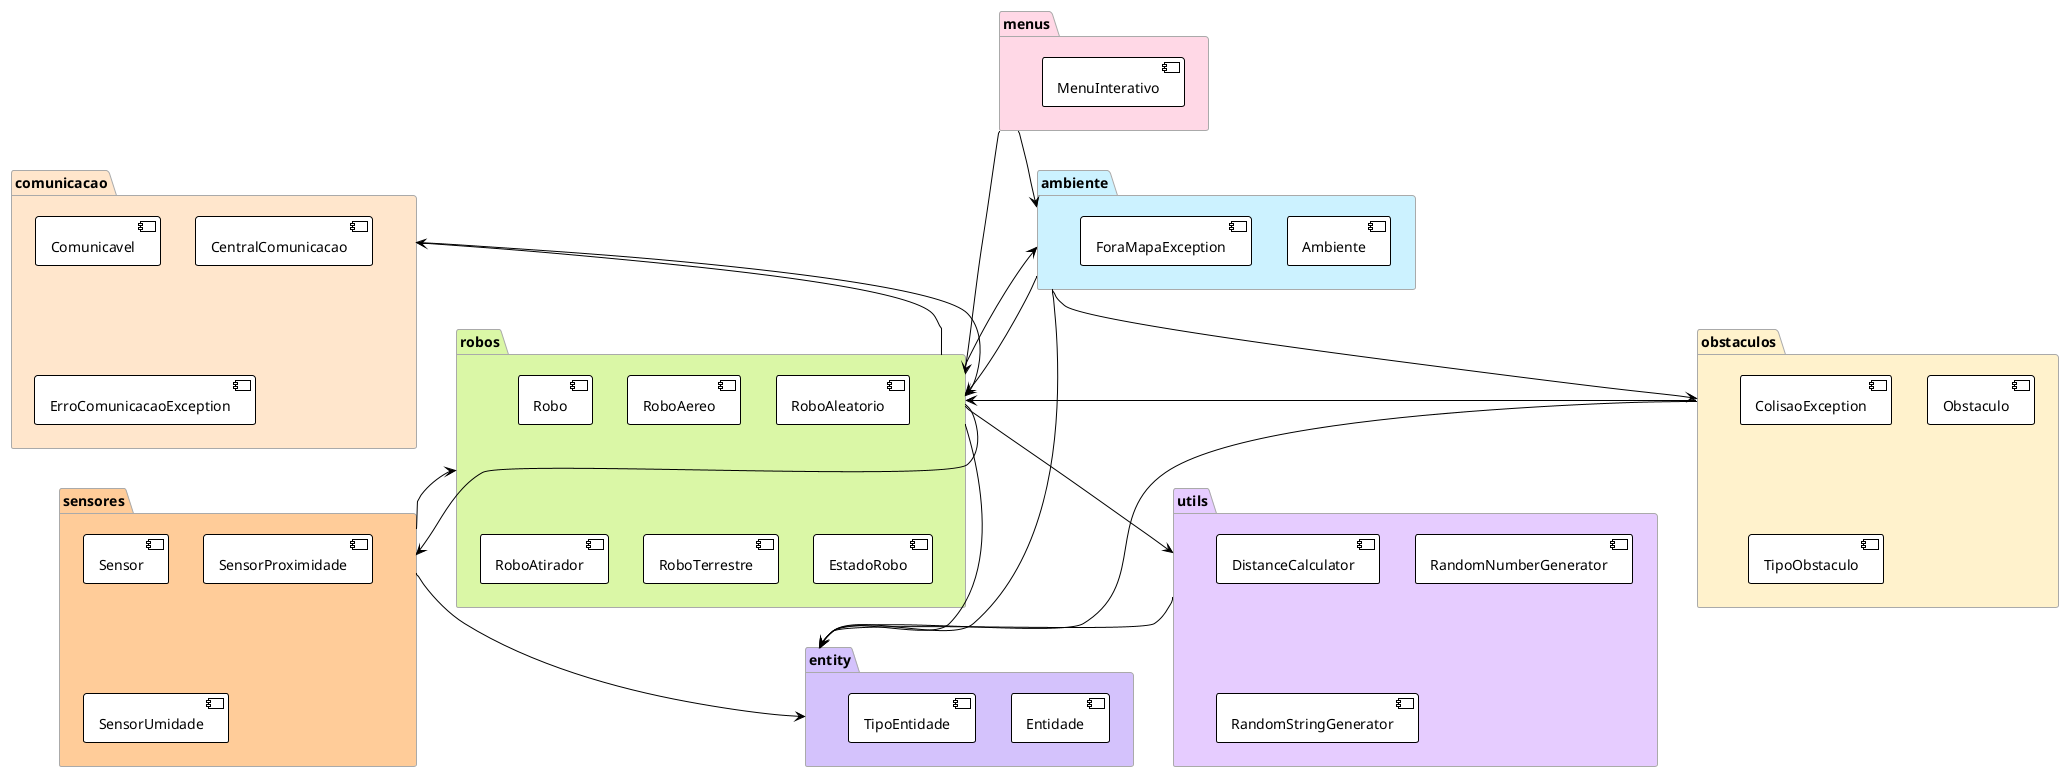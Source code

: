 @startuml
!theme plain
skinparam package {
    BackgroundColor #F0F0F0
    BorderColor #AAAAAA
}

package ambiente #CCF2FF {
    [Ambiente]
    [ForaMapaException]
}

package comunicacao #FFE6CC {
    [Comunicavel]
    [CentralComunicacao]
    [ErroComunicacaoException]
}

package entity #D4C2FC {
    [Entidade]
    [TipoEntidade]
}

package menus #FFD8E6 {
    [MenuInterativo]
}

package obstaculos #FFF2CC {
    [ColisaoException]
    [Obstaculo]
    [TipoObstaculo]
}

package robos #DAF7A6 {
    [Robo]
    [RoboAereo]
    [RoboAleatorio]
    [RoboAtirador]
    [RoboTerrestre]
    [EstadoRobo]
}

package sensores #FFCC99 {
    [Sensor]
    [SensorProximidade]
    [SensorUmidade]
}

package utils #E6CCFF {
    [DistanceCalculator]
    [RandomNumberGenerator]
    [RandomStringGenerator]
}

' Package dependencies
ambiente --> entity
ambiente --> robos
ambiente --> obstaculos
comunicacao --> robos
menus --> ambiente
menus --> robos
obstaculos --> entity
obstaculos --> robos
robos --> entity
robos --> ambiente
robos --> comunicacao
robos --> sensores
robos --> utils
sensores --> robos
sensores --> entity
utils --> entity

@enduml